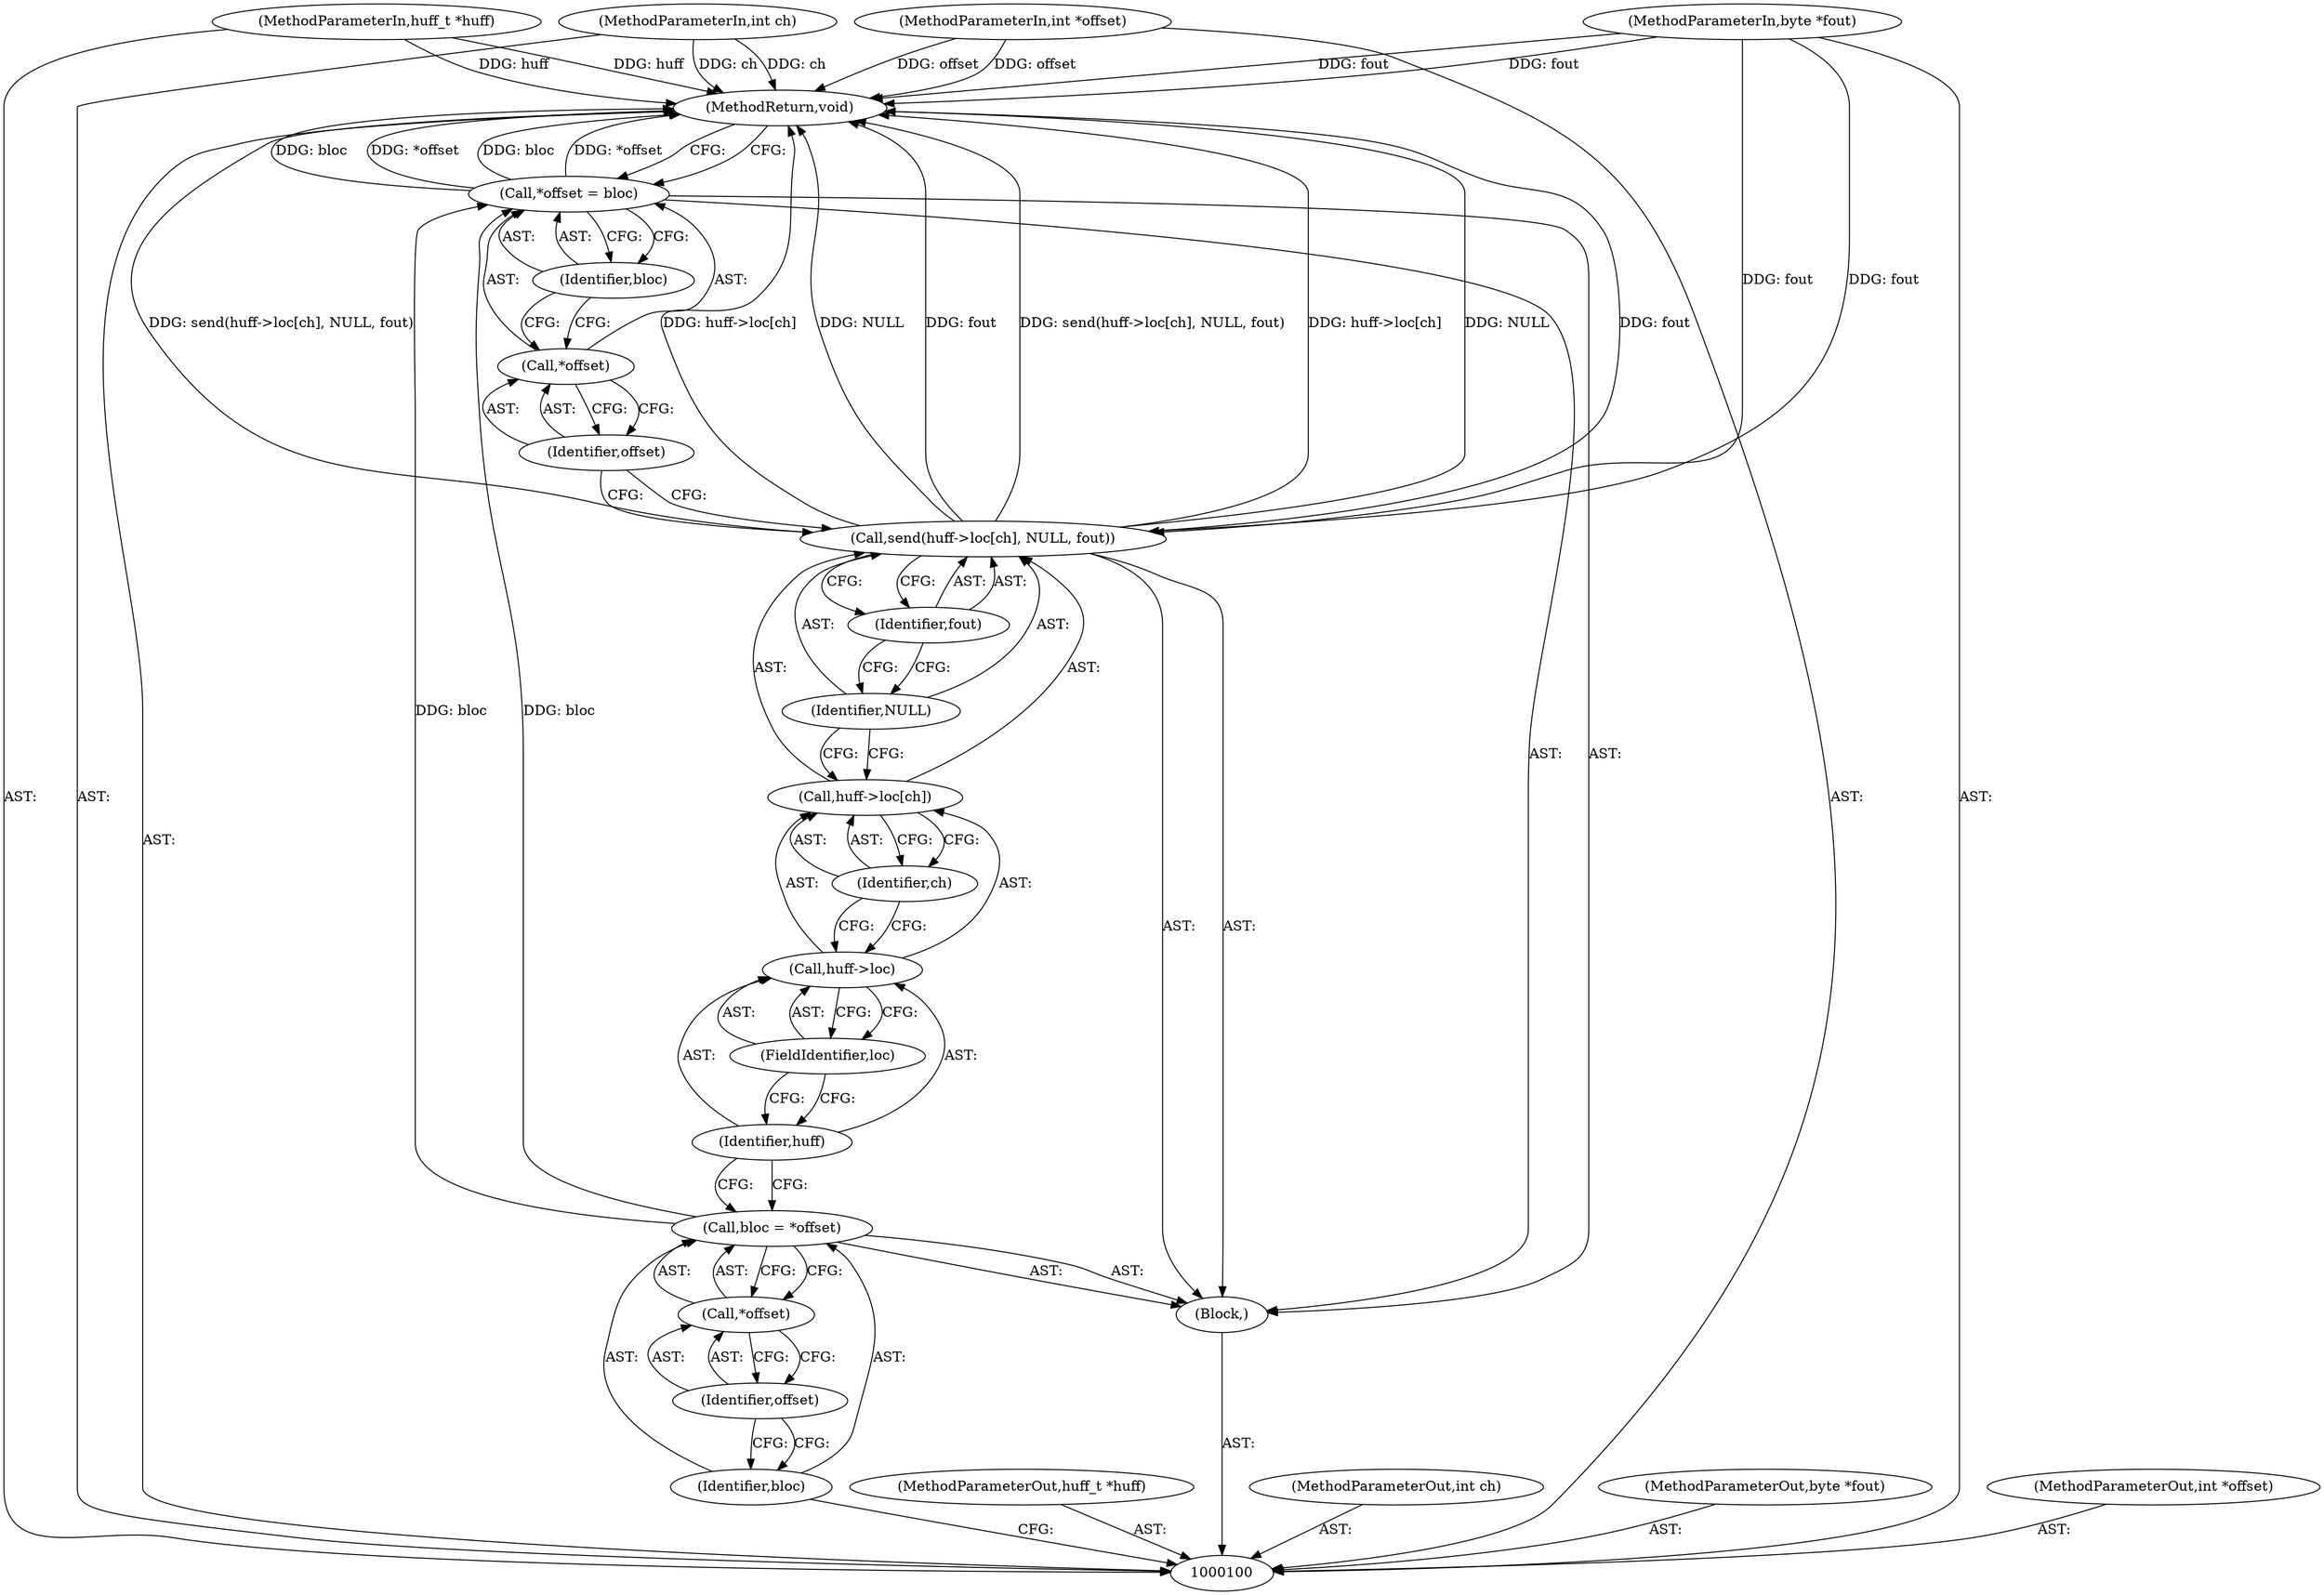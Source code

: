 digraph "1_ioq3_d2b1d124d4055c2fcbe5126863487c52fd58cca1_1" {
"1000122" [label="(MethodReturn,void)"];
"1000101" [label="(MethodParameterIn,huff_t *huff)"];
"1000155" [label="(MethodParameterOut,huff_t *huff)"];
"1000102" [label="(MethodParameterIn,int ch)"];
"1000156" [label="(MethodParameterOut,int ch)"];
"1000103" [label="(MethodParameterIn,byte *fout)"];
"1000157" [label="(MethodParameterOut,byte *fout)"];
"1000104" [label="(MethodParameterIn,int *offset)"];
"1000158" [label="(MethodParameterOut,int *offset)"];
"1000105" [label="(Block,)"];
"1000109" [label="(Identifier,offset)"];
"1000106" [label="(Call,bloc = *offset)"];
"1000107" [label="(Identifier,bloc)"];
"1000108" [label="(Call,*offset)"];
"1000110" [label="(Call,send(huff->loc[ch], NULL, fout))"];
"1000114" [label="(FieldIdentifier,loc)"];
"1000115" [label="(Identifier,ch)"];
"1000116" [label="(Identifier,NULL)"];
"1000117" [label="(Identifier,fout)"];
"1000111" [label="(Call,huff->loc[ch])"];
"1000112" [label="(Call,huff->loc)"];
"1000113" [label="(Identifier,huff)"];
"1000121" [label="(Identifier,bloc)"];
"1000118" [label="(Call,*offset = bloc)"];
"1000119" [label="(Call,*offset)"];
"1000120" [label="(Identifier,offset)"];
"1000122" -> "1000100"  [label="AST: "];
"1000122" -> "1000118"  [label="CFG: "];
"1000110" -> "1000122"  [label="DDG: fout"];
"1000110" -> "1000122"  [label="DDG: send(huff->loc[ch], NULL, fout)"];
"1000110" -> "1000122"  [label="DDG: huff->loc[ch]"];
"1000110" -> "1000122"  [label="DDG: NULL"];
"1000104" -> "1000122"  [label="DDG: offset"];
"1000103" -> "1000122"  [label="DDG: fout"];
"1000118" -> "1000122"  [label="DDG: bloc"];
"1000118" -> "1000122"  [label="DDG: *offset"];
"1000102" -> "1000122"  [label="DDG: ch"];
"1000101" -> "1000122"  [label="DDG: huff"];
"1000101" -> "1000100"  [label="AST: "];
"1000101" -> "1000122"  [label="DDG: huff"];
"1000155" -> "1000100"  [label="AST: "];
"1000102" -> "1000100"  [label="AST: "];
"1000102" -> "1000122"  [label="DDG: ch"];
"1000156" -> "1000100"  [label="AST: "];
"1000103" -> "1000100"  [label="AST: "];
"1000103" -> "1000122"  [label="DDG: fout"];
"1000103" -> "1000110"  [label="DDG: fout"];
"1000157" -> "1000100"  [label="AST: "];
"1000104" -> "1000100"  [label="AST: "];
"1000104" -> "1000122"  [label="DDG: offset"];
"1000158" -> "1000100"  [label="AST: "];
"1000105" -> "1000100"  [label="AST: "];
"1000106" -> "1000105"  [label="AST: "];
"1000110" -> "1000105"  [label="AST: "];
"1000118" -> "1000105"  [label="AST: "];
"1000109" -> "1000108"  [label="AST: "];
"1000109" -> "1000107"  [label="CFG: "];
"1000108" -> "1000109"  [label="CFG: "];
"1000106" -> "1000105"  [label="AST: "];
"1000106" -> "1000108"  [label="CFG: "];
"1000107" -> "1000106"  [label="AST: "];
"1000108" -> "1000106"  [label="AST: "];
"1000113" -> "1000106"  [label="CFG: "];
"1000106" -> "1000118"  [label="DDG: bloc"];
"1000107" -> "1000106"  [label="AST: "];
"1000107" -> "1000100"  [label="CFG: "];
"1000109" -> "1000107"  [label="CFG: "];
"1000108" -> "1000106"  [label="AST: "];
"1000108" -> "1000109"  [label="CFG: "];
"1000109" -> "1000108"  [label="AST: "];
"1000106" -> "1000108"  [label="CFG: "];
"1000110" -> "1000105"  [label="AST: "];
"1000110" -> "1000117"  [label="CFG: "];
"1000111" -> "1000110"  [label="AST: "];
"1000116" -> "1000110"  [label="AST: "];
"1000117" -> "1000110"  [label="AST: "];
"1000120" -> "1000110"  [label="CFG: "];
"1000110" -> "1000122"  [label="DDG: fout"];
"1000110" -> "1000122"  [label="DDG: send(huff->loc[ch], NULL, fout)"];
"1000110" -> "1000122"  [label="DDG: huff->loc[ch]"];
"1000110" -> "1000122"  [label="DDG: NULL"];
"1000103" -> "1000110"  [label="DDG: fout"];
"1000114" -> "1000112"  [label="AST: "];
"1000114" -> "1000113"  [label="CFG: "];
"1000112" -> "1000114"  [label="CFG: "];
"1000115" -> "1000111"  [label="AST: "];
"1000115" -> "1000112"  [label="CFG: "];
"1000111" -> "1000115"  [label="CFG: "];
"1000116" -> "1000110"  [label="AST: "];
"1000116" -> "1000111"  [label="CFG: "];
"1000117" -> "1000116"  [label="CFG: "];
"1000117" -> "1000110"  [label="AST: "];
"1000117" -> "1000116"  [label="CFG: "];
"1000110" -> "1000117"  [label="CFG: "];
"1000111" -> "1000110"  [label="AST: "];
"1000111" -> "1000115"  [label="CFG: "];
"1000112" -> "1000111"  [label="AST: "];
"1000115" -> "1000111"  [label="AST: "];
"1000116" -> "1000111"  [label="CFG: "];
"1000112" -> "1000111"  [label="AST: "];
"1000112" -> "1000114"  [label="CFG: "];
"1000113" -> "1000112"  [label="AST: "];
"1000114" -> "1000112"  [label="AST: "];
"1000115" -> "1000112"  [label="CFG: "];
"1000113" -> "1000112"  [label="AST: "];
"1000113" -> "1000106"  [label="CFG: "];
"1000114" -> "1000113"  [label="CFG: "];
"1000121" -> "1000118"  [label="AST: "];
"1000121" -> "1000119"  [label="CFG: "];
"1000118" -> "1000121"  [label="CFG: "];
"1000118" -> "1000105"  [label="AST: "];
"1000118" -> "1000121"  [label="CFG: "];
"1000119" -> "1000118"  [label="AST: "];
"1000121" -> "1000118"  [label="AST: "];
"1000122" -> "1000118"  [label="CFG: "];
"1000118" -> "1000122"  [label="DDG: bloc"];
"1000118" -> "1000122"  [label="DDG: *offset"];
"1000106" -> "1000118"  [label="DDG: bloc"];
"1000119" -> "1000118"  [label="AST: "];
"1000119" -> "1000120"  [label="CFG: "];
"1000120" -> "1000119"  [label="AST: "];
"1000121" -> "1000119"  [label="CFG: "];
"1000120" -> "1000119"  [label="AST: "];
"1000120" -> "1000110"  [label="CFG: "];
"1000119" -> "1000120"  [label="CFG: "];
}
